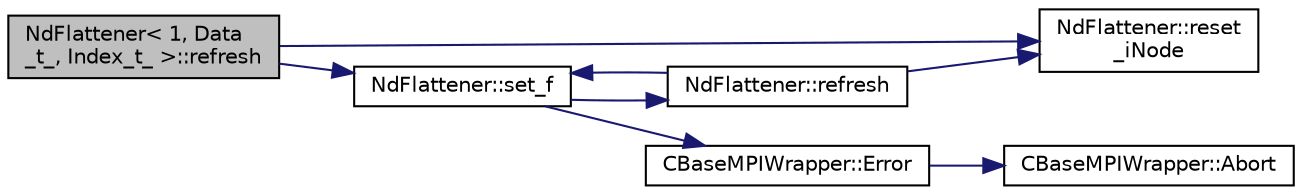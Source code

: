 digraph "NdFlattener&lt; 1, Data_t_, Index_t_ &gt;::refresh"
{
 // LATEX_PDF_SIZE
  edge [fontname="Helvetica",fontsize="10",labelfontname="Helvetica",labelfontsize="10"];
  node [fontname="Helvetica",fontsize="10",shape=record];
  rankdir="LR";
  Node1 [label="NdFlattener\< 1, Data\l_t_, Index_t_ \>::refresh",height=0.2,width=0.4,color="black", fillcolor="grey75", style="filled", fontcolor="black",tooltip=" "];
  Node1 -> Node2 [color="midnightblue",fontsize="10",style="solid",fontname="Helvetica"];
  Node2 [label="NdFlattener::reset\l_iNode",height=0.2,width=0.4,color="black", fillcolor="white", style="filled",URL="$classNdFlattener.html#ad2d7ded575e35e08a4e94ba55d6f638a",tooltip="Set iNode to 0 in all layers."];
  Node1 -> Node3 [color="midnightblue",fontsize="10",style="solid",fontname="Helvetica"];
  Node3 [label="NdFlattener::set_f",height=0.2,width=0.4,color="black", fillcolor="white", style="filled",URL="$classNdFlattener.html#a3ea01b92179b568eb451730fce25069f",tooltip="Read the 'recursive function' into the allocated arrays."];
  Node3 -> Node4 [color="midnightblue",fontsize="10",style="solid",fontname="Helvetica"];
  Node4 [label="CBaseMPIWrapper::Error",height=0.2,width=0.4,color="black", fillcolor="white", style="filled",URL="$classCBaseMPIWrapper.html#a04457c47629bda56704e6a8804833eeb",tooltip=" "];
  Node4 -> Node5 [color="midnightblue",fontsize="10",style="solid",fontname="Helvetica"];
  Node5 [label="CBaseMPIWrapper::Abort",height=0.2,width=0.4,color="black", fillcolor="white", style="filled",URL="$classCBaseMPIWrapper.html#af7297d861dca86b45cf561b6ab642e8f",tooltip=" "];
  Node3 -> Node6 [color="midnightblue",fontsize="10",style="solid",fontname="Helvetica"];
  Node6 [label="NdFlattener::refresh",height=0.2,width=0.4,color="black", fillcolor="white", style="filled",URL="$classNdFlattener.html#a61cde9075b8f5fdb19299fb0c356ff4a",tooltip="Refresh the data according to the 'recursive function'."];
  Node6 -> Node2 [color="midnightblue",fontsize="10",style="solid",fontname="Helvetica"];
  Node6 -> Node3 [color="midnightblue",fontsize="10",style="solid",fontname="Helvetica"];
}
